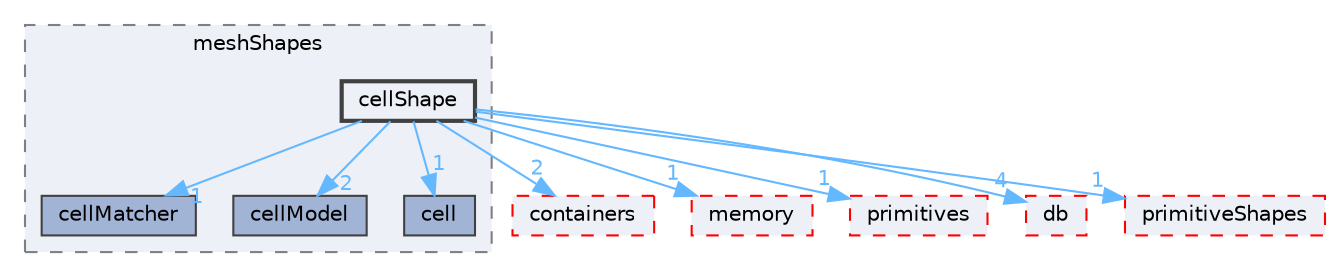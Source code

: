 digraph "src/OpenFOAM/meshes/meshShapes/cellShape"
{
 // LATEX_PDF_SIZE
  bgcolor="transparent";
  edge [fontname=Helvetica,fontsize=10,labelfontname=Helvetica,labelfontsize=10];
  node [fontname=Helvetica,fontsize=10,shape=box,height=0.2,width=0.4];
  compound=true
  subgraph clusterdir_b8e2732bc99f8fb2a379dad81aa6030e {
    graph [ bgcolor="#edf0f7", pencolor="grey50", label="meshShapes", fontname=Helvetica,fontsize=10 style="filled,dashed", URL="dir_b8e2732bc99f8fb2a379dad81aa6030e.html",tooltip=""]
  dir_98615869478e2807f5197cae1415666c [label="cellMatcher", fillcolor="#a2b4d6", color="grey25", style="filled", URL="dir_98615869478e2807f5197cae1415666c.html",tooltip=""];
  dir_a4b554e05a9b7345a7b6bd52e5aa8f99 [label="cellModel", fillcolor="#a2b4d6", color="grey25", style="filled", URL="dir_a4b554e05a9b7345a7b6bd52e5aa8f99.html",tooltip=""];
  dir_f0875c241e23d39b15d3260f77fbe0f6 [label="cell", fillcolor="#a2b4d6", color="grey25", style="filled", URL="dir_f0875c241e23d39b15d3260f77fbe0f6.html",tooltip=""];
  dir_4bba408616a9d927d44d484b2a21665f [label="cellShape", fillcolor="#edf0f7", color="grey25", style="filled,bold", URL="dir_4bba408616a9d927d44d484b2a21665f.html",tooltip=""];
  }
  dir_19d0872053bde092be81d7fe3f56cbf7 [label="containers", fillcolor="#edf0f7", color="red", style="filled,dashed", URL="dir_19d0872053bde092be81d7fe3f56cbf7.html",tooltip=""];
  dir_385a22dcc2f7120acb0f1a7a832b3b8d [label="memory", fillcolor="#edf0f7", color="red", style="filled,dashed", URL="dir_385a22dcc2f7120acb0f1a7a832b3b8d.html",tooltip=""];
  dir_3e50f45338116b169052b428016851aa [label="primitives", fillcolor="#edf0f7", color="red", style="filled,dashed", URL="dir_3e50f45338116b169052b428016851aa.html",tooltip=""];
  dir_63c634f7a7cfd679ac26c67fb30fc32f [label="db", fillcolor="#edf0f7", color="red", style="filled,dashed", URL="dir_63c634f7a7cfd679ac26c67fb30fc32f.html",tooltip=""];
  dir_a36ac568b20b0ed2190ed53a491bc296 [label="primitiveShapes", fillcolor="#edf0f7", color="red", style="filled,dashed", URL="dir_a36ac568b20b0ed2190ed53a491bc296.html",tooltip=""];
  dir_4bba408616a9d927d44d484b2a21665f->dir_19d0872053bde092be81d7fe3f56cbf7 [headlabel="2", labeldistance=1.5 headhref="dir_000431_000669.html" href="dir_000431_000669.html" color="steelblue1" fontcolor="steelblue1"];
  dir_4bba408616a9d927d44d484b2a21665f->dir_385a22dcc2f7120acb0f1a7a832b3b8d [headlabel="1", labeldistance=1.5 headhref="dir_000431_002352.html" href="dir_000431_002352.html" color="steelblue1" fontcolor="steelblue1"];
  dir_4bba408616a9d927d44d484b2a21665f->dir_3e50f45338116b169052b428016851aa [headlabel="1", labeldistance=1.5 headhref="dir_000431_003069.html" href="dir_000431_003069.html" color="steelblue1" fontcolor="steelblue1"];
  dir_4bba408616a9d927d44d484b2a21665f->dir_63c634f7a7cfd679ac26c67fb30fc32f [headlabel="4", labeldistance=1.5 headhref="dir_000431_000817.html" href="dir_000431_000817.html" color="steelblue1" fontcolor="steelblue1"];
  dir_4bba408616a9d927d44d484b2a21665f->dir_98615869478e2807f5197cae1415666c [headlabel="1", labeldistance=1.5 headhref="dir_000431_000424.html" href="dir_000431_000424.html" color="steelblue1" fontcolor="steelblue1"];
  dir_4bba408616a9d927d44d484b2a21665f->dir_a36ac568b20b0ed2190ed53a491bc296 [headlabel="1", labeldistance=1.5 headhref="dir_000431_003070.html" href="dir_000431_003070.html" color="steelblue1" fontcolor="steelblue1"];
  dir_4bba408616a9d927d44d484b2a21665f->dir_a4b554e05a9b7345a7b6bd52e5aa8f99 [headlabel="2", labeldistance=1.5 headhref="dir_000431_000426.html" href="dir_000431_000426.html" color="steelblue1" fontcolor="steelblue1"];
  dir_4bba408616a9d927d44d484b2a21665f->dir_f0875c241e23d39b15d3260f77fbe0f6 [headlabel="1", labeldistance=1.5 headhref="dir_000431_000409.html" href="dir_000431_000409.html" color="steelblue1" fontcolor="steelblue1"];
}
